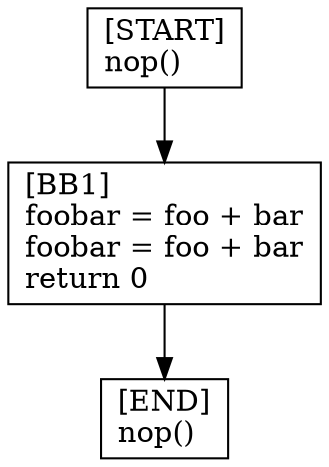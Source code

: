 digraph {
  node [shape=box]
  END [label="[END]\lnop()\l"];
  START [label="[START]\lnop()\l"];
  BB1 [label="[BB1]\lfoobar = foo + bar\lfoobar = foo + bar\lreturn 0\l"];
  START -> BB1;
  BB1 -> END;
}
